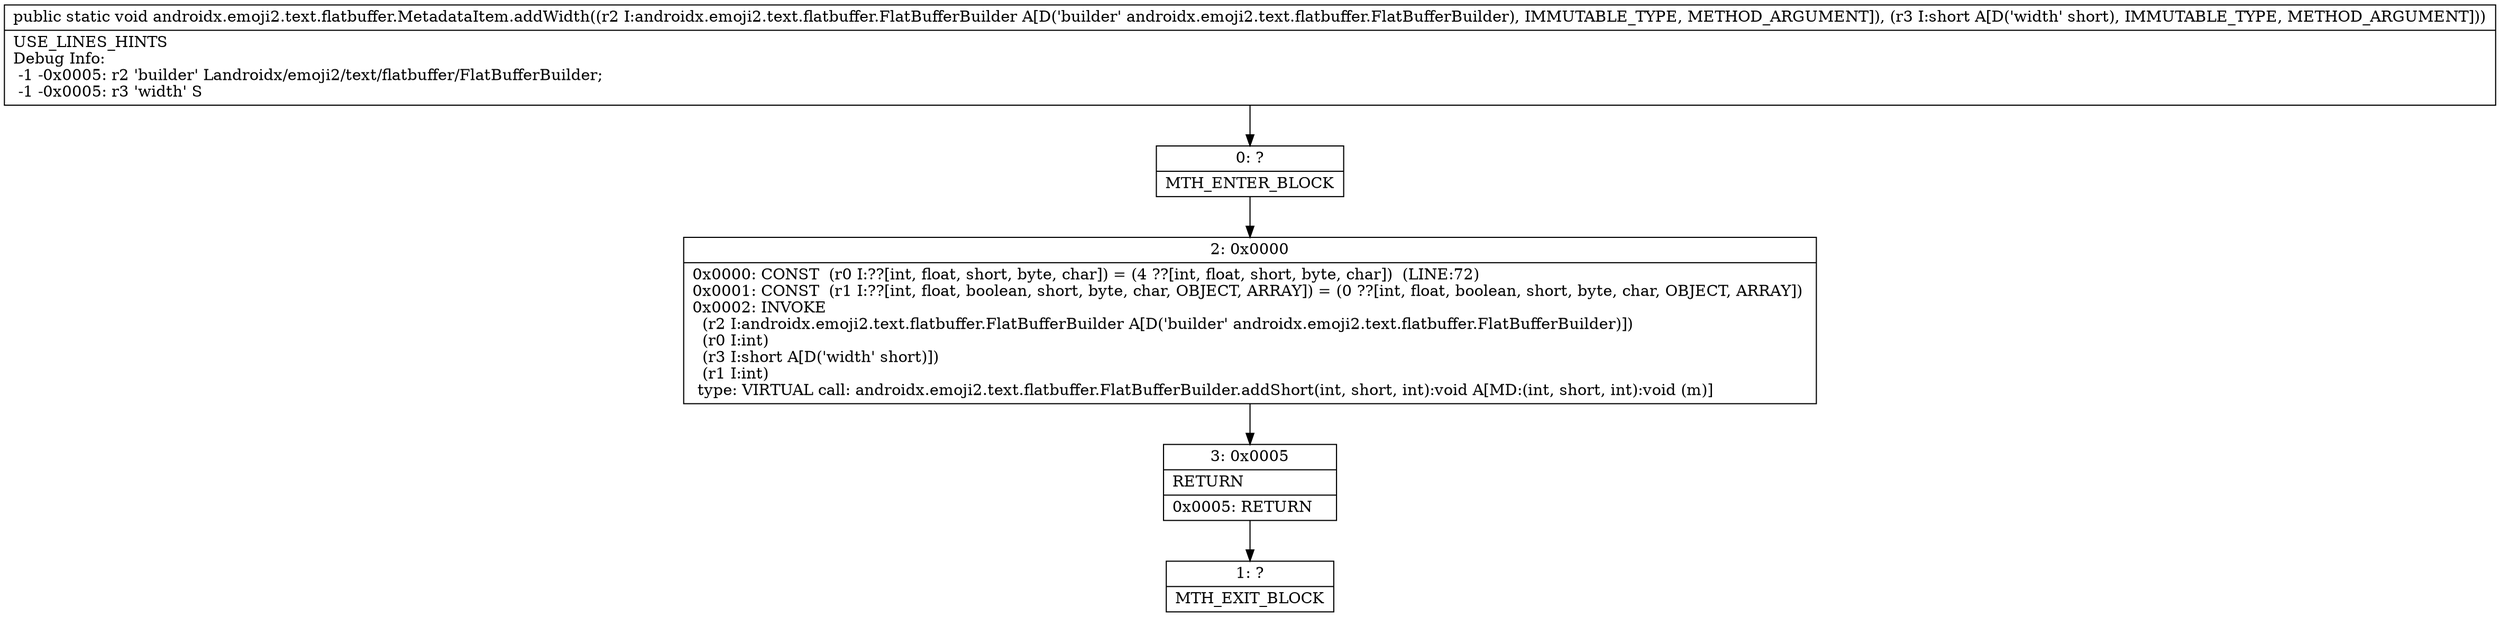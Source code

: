 digraph "CFG forandroidx.emoji2.text.flatbuffer.MetadataItem.addWidth(Landroidx\/emoji2\/text\/flatbuffer\/FlatBufferBuilder;S)V" {
Node_0 [shape=record,label="{0\:\ ?|MTH_ENTER_BLOCK\l}"];
Node_2 [shape=record,label="{2\:\ 0x0000|0x0000: CONST  (r0 I:??[int, float, short, byte, char]) = (4 ??[int, float, short, byte, char])  (LINE:72)\l0x0001: CONST  (r1 I:??[int, float, boolean, short, byte, char, OBJECT, ARRAY]) = (0 ??[int, float, boolean, short, byte, char, OBJECT, ARRAY]) \l0x0002: INVOKE  \l  (r2 I:androidx.emoji2.text.flatbuffer.FlatBufferBuilder A[D('builder' androidx.emoji2.text.flatbuffer.FlatBufferBuilder)])\l  (r0 I:int)\l  (r3 I:short A[D('width' short)])\l  (r1 I:int)\l type: VIRTUAL call: androidx.emoji2.text.flatbuffer.FlatBufferBuilder.addShort(int, short, int):void A[MD:(int, short, int):void (m)]\l}"];
Node_3 [shape=record,label="{3\:\ 0x0005|RETURN\l|0x0005: RETURN   \l}"];
Node_1 [shape=record,label="{1\:\ ?|MTH_EXIT_BLOCK\l}"];
MethodNode[shape=record,label="{public static void androidx.emoji2.text.flatbuffer.MetadataItem.addWidth((r2 I:androidx.emoji2.text.flatbuffer.FlatBufferBuilder A[D('builder' androidx.emoji2.text.flatbuffer.FlatBufferBuilder), IMMUTABLE_TYPE, METHOD_ARGUMENT]), (r3 I:short A[D('width' short), IMMUTABLE_TYPE, METHOD_ARGUMENT]))  | USE_LINES_HINTS\lDebug Info:\l  \-1 \-0x0005: r2 'builder' Landroidx\/emoji2\/text\/flatbuffer\/FlatBufferBuilder;\l  \-1 \-0x0005: r3 'width' S\l}"];
MethodNode -> Node_0;Node_0 -> Node_2;
Node_2 -> Node_3;
Node_3 -> Node_1;
}

